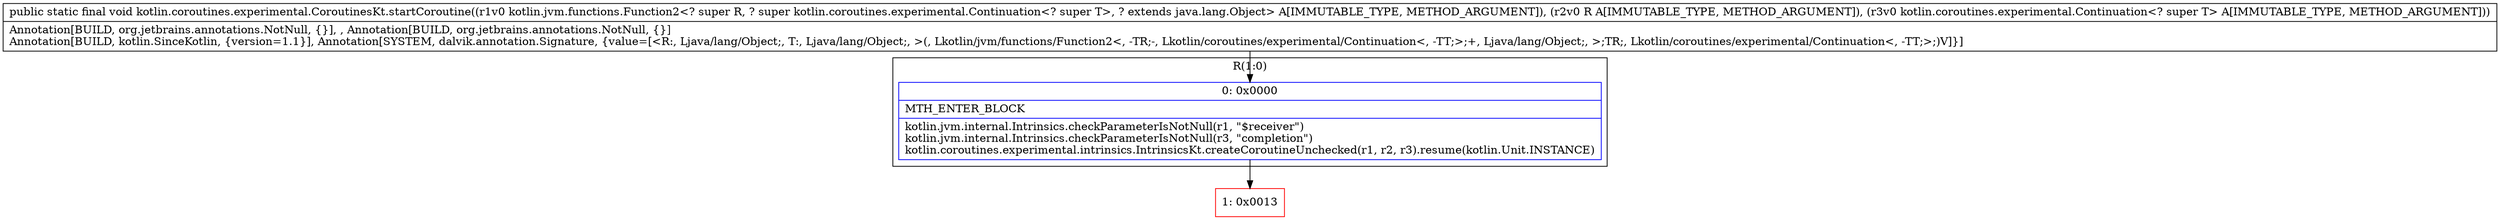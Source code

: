 digraph "CFG forkotlin.coroutines.experimental.CoroutinesKt.startCoroutine(Lkotlin\/jvm\/functions\/Function2;Ljava\/lang\/Object;Lkotlin\/coroutines\/experimental\/Continuation;)V" {
subgraph cluster_Region_563166711 {
label = "R(1:0)";
node [shape=record,color=blue];
Node_0 [shape=record,label="{0\:\ 0x0000|MTH_ENTER_BLOCK\l|kotlin.jvm.internal.Intrinsics.checkParameterIsNotNull(r1, \"$receiver\")\lkotlin.jvm.internal.Intrinsics.checkParameterIsNotNull(r3, \"completion\")\lkotlin.coroutines.experimental.intrinsics.IntrinsicsKt.createCoroutineUnchecked(r1, r2, r3).resume(kotlin.Unit.INSTANCE)\l}"];
}
Node_1 [shape=record,color=red,label="{1\:\ 0x0013}"];
MethodNode[shape=record,label="{public static final void kotlin.coroutines.experimental.CoroutinesKt.startCoroutine((r1v0 kotlin.jvm.functions.Function2\<? super R, ? super kotlin.coroutines.experimental.Continuation\<? super T\>, ? extends java.lang.Object\> A[IMMUTABLE_TYPE, METHOD_ARGUMENT]), (r2v0 R A[IMMUTABLE_TYPE, METHOD_ARGUMENT]), (r3v0 kotlin.coroutines.experimental.Continuation\<? super T\> A[IMMUTABLE_TYPE, METHOD_ARGUMENT]))  | Annotation[BUILD, org.jetbrains.annotations.NotNull, \{\}], , Annotation[BUILD, org.jetbrains.annotations.NotNull, \{\}]\lAnnotation[BUILD, kotlin.SinceKotlin, \{version=1.1\}], Annotation[SYSTEM, dalvik.annotation.Signature, \{value=[\<R:, Ljava\/lang\/Object;, T:, Ljava\/lang\/Object;, \>(, Lkotlin\/jvm\/functions\/Function2\<, \-TR;\-, Lkotlin\/coroutines\/experimental\/Continuation\<, \-TT;\>;+, Ljava\/lang\/Object;, \>;TR;, Lkotlin\/coroutines\/experimental\/Continuation\<, \-TT;\>;)V]\}]\l}"];
MethodNode -> Node_0;
Node_0 -> Node_1;
}

